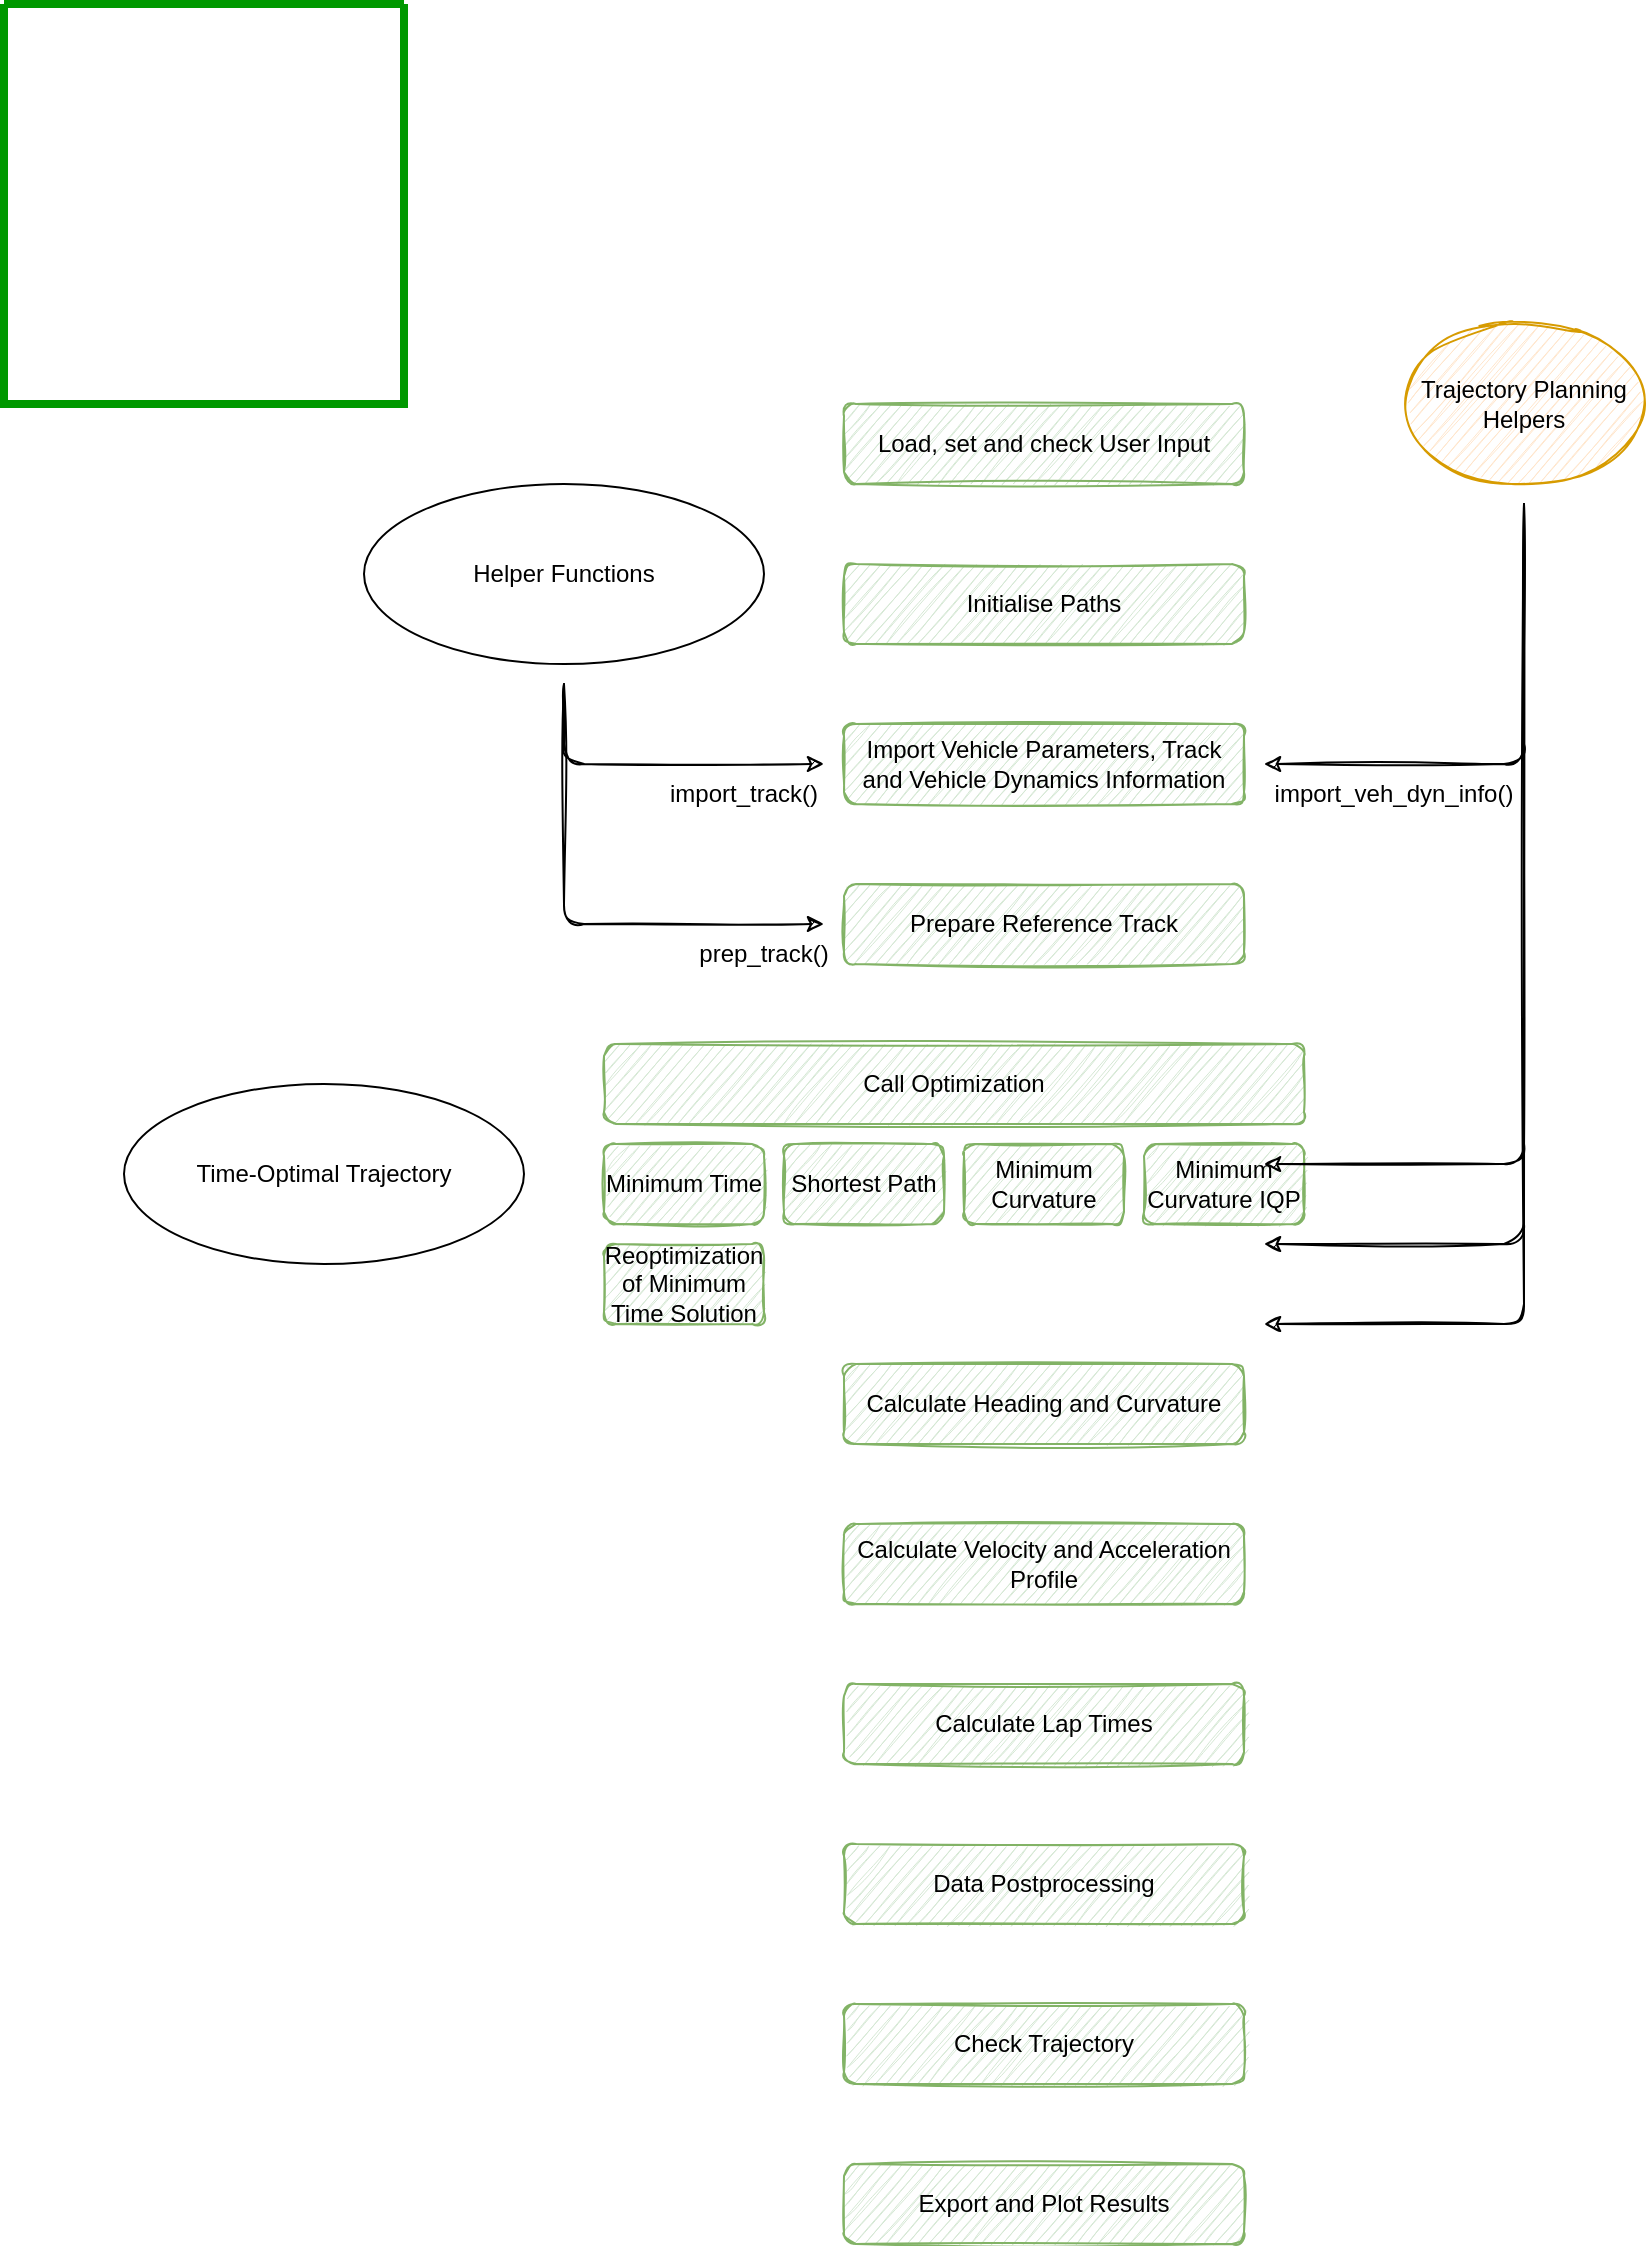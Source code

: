 <mxfile version="18.0.4" type="device"><diagram id="WZo0OZSjIQA17LQ0uh4_" name="Page-1"><mxGraphModel dx="3976" dy="887" grid="1" gridSize="10" guides="1" tooltips="1" connect="1" arrows="1" fold="1" page="1" pageScale="1" pageWidth="850" pageHeight="1100" math="0" shadow="0"><root><mxCell id="0"/><mxCell id="1" parent="0"/><mxCell id="3w1bW14ZodYQCojGUfZ8-1" value="Load, set and check User Input" style="rounded=1;whiteSpace=wrap;html=1;fillColor=#d5e8d4;strokeColor=#82b366;sketch=1;" parent="1" vertex="1"><mxGeometry x="-1350" y="520" width="200" height="40" as="geometry"/></mxCell><mxCell id="3w1bW14ZodYQCojGUfZ8-2" value="Initialise Paths" style="rounded=1;whiteSpace=wrap;html=1;fillColor=#d5e8d4;strokeColor=#82b366;sketch=1;" parent="1" vertex="1"><mxGeometry x="-1350" y="600" width="200" height="40" as="geometry"/></mxCell><mxCell id="3w1bW14ZodYQCojGUfZ8-3" value="Import Vehicle Parameters, Track and Vehicle Dynamics Information" style="rounded=1;whiteSpace=wrap;html=1;fillColor=#d5e8d4;strokeColor=#82b366;sketch=1;" parent="1" vertex="1"><mxGeometry x="-1350" y="680" width="200" height="40" as="geometry"/></mxCell><mxCell id="3w1bW14ZodYQCojGUfZ8-4" value="Trajectory Planning Helpers" style="ellipse;whiteSpace=wrap;html=1;sketch=1;fillColor=#ffe6cc;strokeColor=#d79b00;" parent="1" vertex="1"><mxGeometry x="-1070" y="480" width="120" height="80" as="geometry"/></mxCell><mxCell id="3w1bW14ZodYQCojGUfZ8-5" value="" style="endArrow=classic;html=1;sketch=1;rounded=1;" parent="1" edge="1"><mxGeometry width="50" height="50" relative="1" as="geometry"><mxPoint x="-1010" y="570" as="sourcePoint"/><mxPoint x="-1140" y="700" as="targetPoint"/><Array as="points"><mxPoint x="-1010" y="700"/></Array></mxGeometry></mxCell><mxCell id="3w1bW14ZodYQCojGUfZ8-6" value="Helper Functions" style="ellipse;whiteSpace=wrap;html=1;sketch=0;" parent="1" vertex="1"><mxGeometry x="-1590" y="560" width="200" height="90" as="geometry"/></mxCell><mxCell id="3w1bW14ZodYQCojGUfZ8-7" value="" style="endArrow=classic;html=1;sketch=1;fontFamily=Courier New;rounded=1;" parent="1" edge="1"><mxGeometry width="50" height="50" relative="1" as="geometry"><mxPoint x="-1490" y="660" as="sourcePoint"/><mxPoint x="-1360" y="700" as="targetPoint"/><Array as="points"><mxPoint x="-1490" y="700"/></Array></mxGeometry></mxCell><mxCell id="3w1bW14ZodYQCojGUfZ8-8" value="import_track()" style="text;html=1;strokeColor=none;fillColor=none;align=center;verticalAlign=middle;whiteSpace=wrap;rounded=0;sketch=0;fillStyle=solid;fontFamily=Helvetica;" parent="1" vertex="1"><mxGeometry x="-1440" y="700" width="80" height="30" as="geometry"/></mxCell><mxCell id="3w1bW14ZodYQCojGUfZ8-9" value="import_veh_dyn_info()" style="text;html=1;strokeColor=none;fillColor=none;align=center;verticalAlign=middle;whiteSpace=wrap;rounded=0;sketch=0;fillStyle=solid;fontFamily=Helvetica;" parent="1" vertex="1"><mxGeometry x="-1140" y="700" width="130" height="30" as="geometry"/></mxCell><mxCell id="3w1bW14ZodYQCojGUfZ8-10" value="Prepare Reference Track" style="rounded=1;whiteSpace=wrap;html=1;fillColor=#d5e8d4;strokeColor=#82b366;sketch=1;" parent="1" vertex="1"><mxGeometry x="-1350" y="760" width="200" height="40" as="geometry"/></mxCell><mxCell id="3w1bW14ZodYQCojGUfZ8-11" value="prep_track()" style="text;html=1;strokeColor=none;fillColor=none;align=center;verticalAlign=middle;whiteSpace=wrap;rounded=0;sketch=0;fillStyle=solid;fontFamily=Helvetica;" parent="1" vertex="1"><mxGeometry x="-1420" y="780" width="60" height="30" as="geometry"/></mxCell><mxCell id="3w1bW14ZodYQCojGUfZ8-12" value="" style="endArrow=classic;html=1;sketch=1;fontFamily=Helvetica;rounded=1;" parent="1" edge="1"><mxGeometry width="50" height="50" relative="1" as="geometry"><mxPoint x="-1490" y="660" as="sourcePoint"/><mxPoint x="-1360" y="780" as="targetPoint"/><Array as="points"><mxPoint x="-1490" y="780"/></Array></mxGeometry></mxCell><mxCell id="3w1bW14ZodYQCojGUfZ8-13" value="Call Optimization" style="rounded=1;whiteSpace=wrap;html=1;fillColor=#d5e8d4;strokeColor=#82b366;sketch=1;" parent="1" vertex="1"><mxGeometry x="-1470" y="840" width="350" height="40" as="geometry"/></mxCell><mxCell id="3w1bW14ZodYQCojGUfZ8-14" value="Shortest Path" style="rounded=1;whiteSpace=wrap;html=1;fillColor=#d5e8d4;strokeColor=#82b366;sketch=1;" parent="1" vertex="1"><mxGeometry x="-1380" y="890" width="80" height="40" as="geometry"/></mxCell><mxCell id="3w1bW14ZodYQCojGUfZ8-15" value="Minimum Curvature" style="rounded=1;whiteSpace=wrap;html=1;fillColor=#d5e8d4;strokeColor=#82b366;sketch=1;" parent="1" vertex="1"><mxGeometry x="-1290" y="890" width="80" height="40" as="geometry"/></mxCell><mxCell id="3w1bW14ZodYQCojGUfZ8-16" value="Minimum Curvature IQP" style="rounded=1;whiteSpace=wrap;html=1;fillColor=#d5e8d4;strokeColor=#82b366;sketch=1;" parent="1" vertex="1"><mxGeometry x="-1200" y="890" width="80" height="40" as="geometry"/></mxCell><mxCell id="3w1bW14ZodYQCojGUfZ8-17" value="Minimum Time" style="rounded=1;whiteSpace=wrap;html=1;fillColor=#d5e8d4;strokeColor=#82b366;sketch=1;" parent="1" vertex="1"><mxGeometry x="-1470" y="890" width="80" height="40" as="geometry"/></mxCell><mxCell id="3w1bW14ZodYQCojGUfZ8-18" value="" style="endArrow=classic;html=1;sketch=1;fontFamily=Helvetica;rounded=1;" parent="1" edge="1"><mxGeometry width="50" height="50" relative="1" as="geometry"><mxPoint x="-1010" y="570" as="sourcePoint"/><mxPoint x="-1140" y="900" as="targetPoint"/><Array as="points"><mxPoint x="-1010" y="900"/></Array></mxGeometry></mxCell><mxCell id="3w1bW14ZodYQCojGUfZ8-19" value="" style="endArrow=classic;html=1;rounded=1;sketch=1;fontFamily=Helvetica;" parent="1" edge="1"><mxGeometry width="50" height="50" relative="1" as="geometry"><mxPoint x="-1010" y="570" as="sourcePoint"/><mxPoint x="-1140" y="940" as="targetPoint"/><Array as="points"><mxPoint x="-1010" y="940"/></Array></mxGeometry></mxCell><mxCell id="3w1bW14ZodYQCojGUfZ8-20" value="" style="endArrow=classic;html=1;rounded=1;sketch=1;fontFamily=Helvetica;" parent="1" edge="1"><mxGeometry width="50" height="50" relative="1" as="geometry"><mxPoint x="-1010" y="570" as="sourcePoint"/><mxPoint x="-1140" y="980" as="targetPoint"/><Array as="points"><mxPoint x="-1010" y="980"/></Array></mxGeometry></mxCell><mxCell id="3w1bW14ZodYQCojGUfZ8-21" value="Time-Optimal Trajectory" style="ellipse;whiteSpace=wrap;html=1;sketch=0;" parent="1" vertex="1"><mxGeometry x="-1710" y="860" width="200" height="90" as="geometry"/></mxCell><mxCell id="3w1bW14ZodYQCojGUfZ8-22" value="Reoptimization of Minimum Time Solution" style="rounded=1;whiteSpace=wrap;html=1;fillColor=#d5e8d4;strokeColor=#82b366;sketch=1;" parent="1" vertex="1"><mxGeometry x="-1470" y="940" width="80" height="40" as="geometry"/></mxCell><mxCell id="3w1bW14ZodYQCojGUfZ8-23" value="Calculate Heading and Curvature" style="rounded=1;whiteSpace=wrap;html=1;fillColor=#d5e8d4;strokeColor=#82b366;sketch=1;" parent="1" vertex="1"><mxGeometry x="-1350" y="1000" width="200" height="40" as="geometry"/></mxCell><mxCell id="3w1bW14ZodYQCojGUfZ8-24" value="Calculate Velocity and Acceleration Profile" style="rounded=1;whiteSpace=wrap;html=1;fillColor=#d5e8d4;strokeColor=#82b366;sketch=1;" parent="1" vertex="1"><mxGeometry x="-1350" y="1080" width="200" height="40" as="geometry"/></mxCell><mxCell id="3w1bW14ZodYQCojGUfZ8-25" value="Calculate Lap Times" style="rounded=1;whiteSpace=wrap;html=1;fillColor=#d5e8d4;strokeColor=#82b366;sketch=1;" parent="1" vertex="1"><mxGeometry x="-1350" y="1160" width="200" height="40" as="geometry"/></mxCell><mxCell id="3w1bW14ZodYQCojGUfZ8-26" value="Data Postprocessing" style="rounded=1;whiteSpace=wrap;html=1;fillColor=#d5e8d4;strokeColor=#82b366;sketch=1;" parent="1" vertex="1"><mxGeometry x="-1350" y="1240" width="200" height="40" as="geometry"/></mxCell><mxCell id="3w1bW14ZodYQCojGUfZ8-27" value="Check Trajectory" style="rounded=1;whiteSpace=wrap;html=1;fillColor=#d5e8d4;strokeColor=#82b366;sketch=1;" parent="1" vertex="1"><mxGeometry x="-1350" y="1320" width="200" height="40" as="geometry"/></mxCell><mxCell id="3w1bW14ZodYQCojGUfZ8-28" value="Export and Plot Results" style="rounded=1;whiteSpace=wrap;html=1;fillColor=#d5e8d4;strokeColor=#82b366;sketch=1;" parent="1" vertex="1"><mxGeometry x="-1350" y="1400" width="200" height="40" as="geometry"/></mxCell><mxCell id="aYXcGIJK8YRvF0DBITLk-1" value="" style="swimlane;startSize=0;strokeColor=#009900;strokeWidth=4;" vertex="1" parent="1"><mxGeometry x="-1770" y="320" width="200" height="200" as="geometry"/></mxCell></root></mxGraphModel></diagram></mxfile>